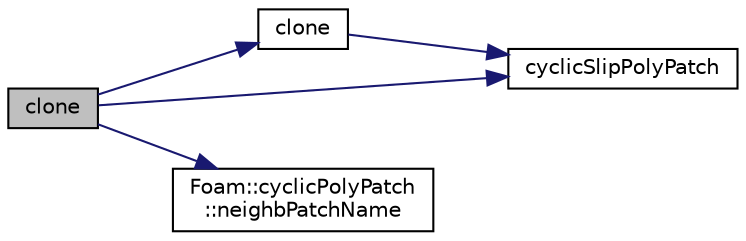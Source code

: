 digraph "clone"
{
  bgcolor="transparent";
  edge [fontname="Helvetica",fontsize="10",labelfontname="Helvetica",labelfontsize="10"];
  node [fontname="Helvetica",fontsize="10",shape=record];
  rankdir="LR";
  Node24 [label="clone",height=0.2,width=0.4,color="black", fillcolor="grey75", style="filled", fontcolor="black"];
  Node24 -> Node25 [color="midnightblue",fontsize="10",style="solid",fontname="Helvetica"];
  Node25 [label="clone",height=0.2,width=0.4,color="black",URL="$a28593.html#adbf8c0a436d777bd346c3ab2a4b087df",tooltip="Construct and return a clone, resetting the boundary mesh. "];
  Node25 -> Node26 [color="midnightblue",fontsize="10",style="solid",fontname="Helvetica"];
  Node26 [label="cyclicSlipPolyPatch",height=0.2,width=0.4,color="black",URL="$a28593.html#a894d764cd9dcf37474182db2ad211198",tooltip="Construct from components. "];
  Node24 -> Node26 [color="midnightblue",fontsize="10",style="solid",fontname="Helvetica"];
  Node24 -> Node27 [color="midnightblue",fontsize="10",style="solid",fontname="Helvetica"];
  Node27 [label="Foam::cyclicPolyPatch\l::neighbPatchName",height=0.2,width=0.4,color="black",URL="$a28589.html#a1ead4b5b090c3b93bd27d242080dce76",tooltip="Neighbour patch name. "];
}
